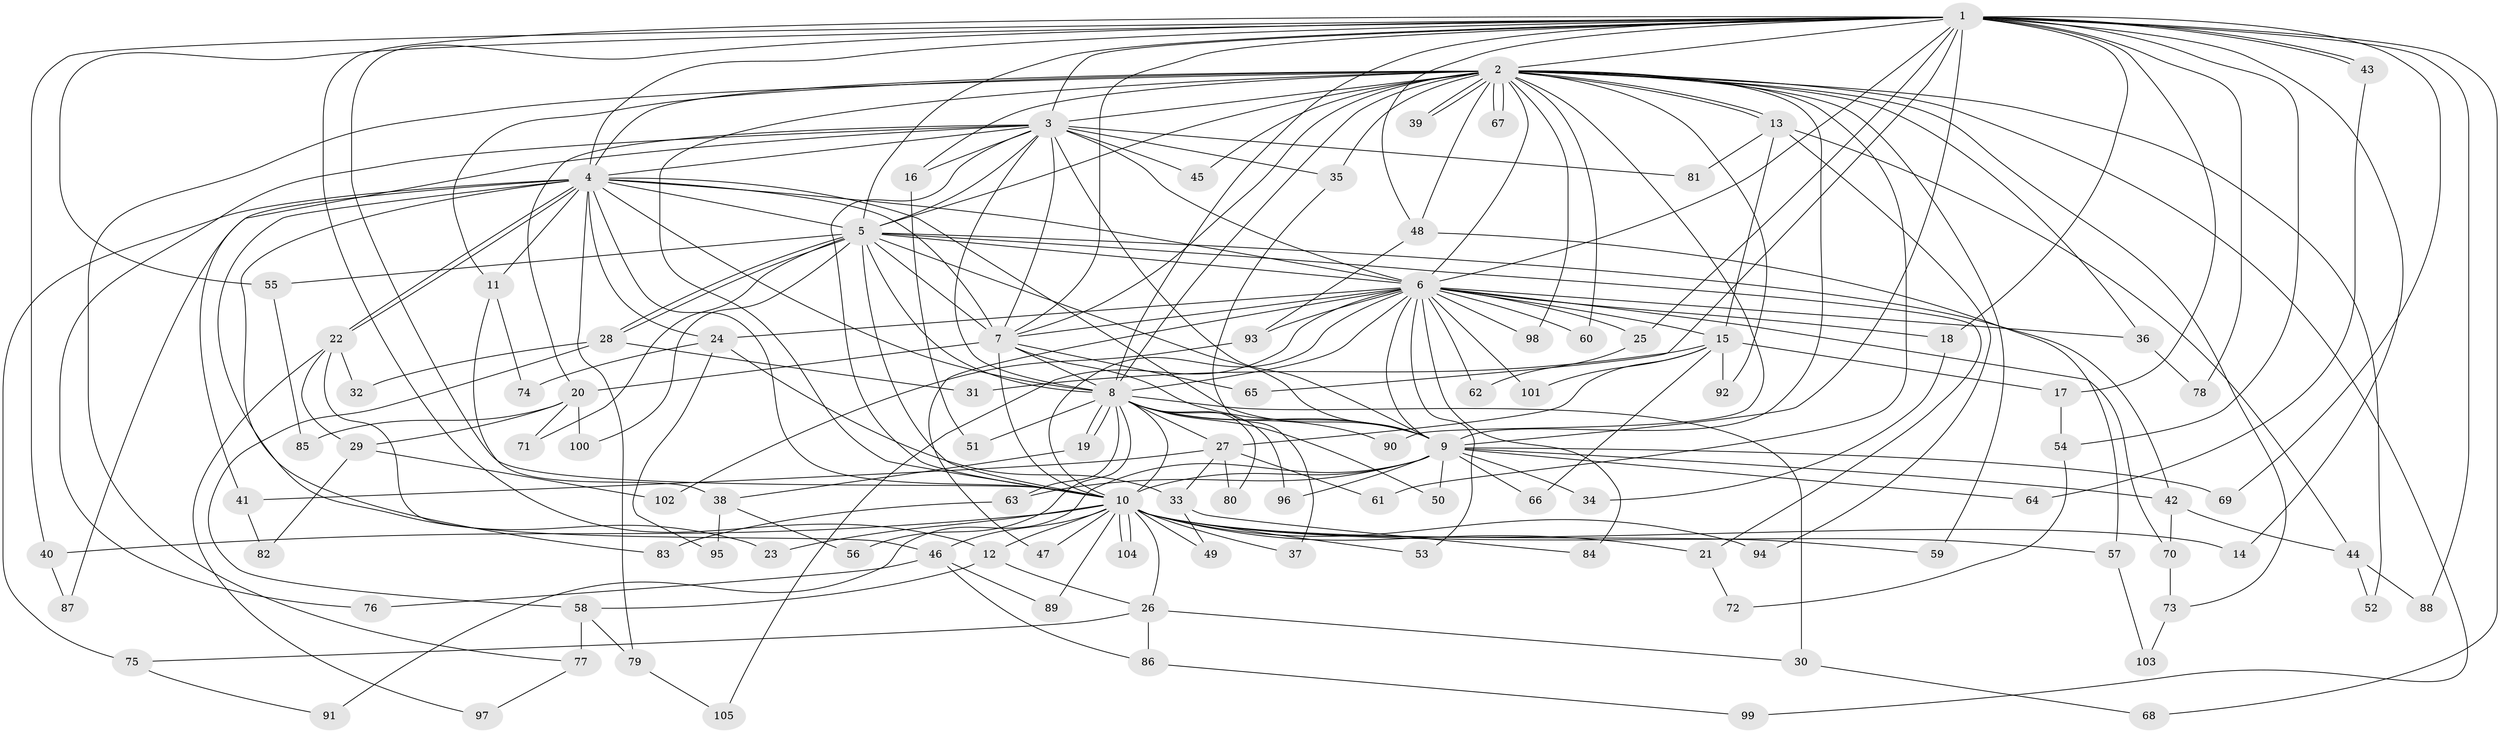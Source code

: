 // Generated by graph-tools (version 1.1) at 2025/11/02/27/25 16:11:01]
// undirected, 105 vertices, 235 edges
graph export_dot {
graph [start="1"]
  node [color=gray90,style=filled];
  1;
  2;
  3;
  4;
  5;
  6;
  7;
  8;
  9;
  10;
  11;
  12;
  13;
  14;
  15;
  16;
  17;
  18;
  19;
  20;
  21;
  22;
  23;
  24;
  25;
  26;
  27;
  28;
  29;
  30;
  31;
  32;
  33;
  34;
  35;
  36;
  37;
  38;
  39;
  40;
  41;
  42;
  43;
  44;
  45;
  46;
  47;
  48;
  49;
  50;
  51;
  52;
  53;
  54;
  55;
  56;
  57;
  58;
  59;
  60;
  61;
  62;
  63;
  64;
  65;
  66;
  67;
  68;
  69;
  70;
  71;
  72;
  73;
  74;
  75;
  76;
  77;
  78;
  79;
  80;
  81;
  82;
  83;
  84;
  85;
  86;
  87;
  88;
  89;
  90;
  91;
  92;
  93;
  94;
  95;
  96;
  97;
  98;
  99;
  100;
  101;
  102;
  103;
  104;
  105;
  1 -- 2;
  1 -- 3;
  1 -- 4;
  1 -- 5;
  1 -- 6;
  1 -- 7;
  1 -- 8;
  1 -- 9;
  1 -- 10;
  1 -- 12;
  1 -- 14;
  1 -- 17;
  1 -- 18;
  1 -- 25;
  1 -- 40;
  1 -- 43;
  1 -- 43;
  1 -- 48;
  1 -- 54;
  1 -- 55;
  1 -- 65;
  1 -- 68;
  1 -- 69;
  1 -- 78;
  1 -- 88;
  2 -- 3;
  2 -- 4;
  2 -- 5;
  2 -- 6;
  2 -- 7;
  2 -- 8;
  2 -- 9;
  2 -- 10;
  2 -- 11;
  2 -- 13;
  2 -- 13;
  2 -- 16;
  2 -- 35;
  2 -- 36;
  2 -- 39;
  2 -- 39;
  2 -- 45;
  2 -- 48;
  2 -- 52;
  2 -- 59;
  2 -- 60;
  2 -- 61;
  2 -- 67;
  2 -- 67;
  2 -- 73;
  2 -- 77;
  2 -- 90;
  2 -- 92;
  2 -- 98;
  2 -- 99;
  3 -- 4;
  3 -- 5;
  3 -- 6;
  3 -- 7;
  3 -- 8;
  3 -- 9;
  3 -- 10;
  3 -- 16;
  3 -- 20;
  3 -- 35;
  3 -- 41;
  3 -- 45;
  3 -- 76;
  3 -- 81;
  4 -- 5;
  4 -- 6;
  4 -- 7;
  4 -- 8;
  4 -- 9;
  4 -- 10;
  4 -- 11;
  4 -- 22;
  4 -- 22;
  4 -- 23;
  4 -- 24;
  4 -- 75;
  4 -- 79;
  4 -- 83;
  4 -- 87;
  5 -- 6;
  5 -- 7;
  5 -- 8;
  5 -- 9;
  5 -- 10;
  5 -- 21;
  5 -- 28;
  5 -- 28;
  5 -- 42;
  5 -- 55;
  5 -- 71;
  5 -- 100;
  6 -- 7;
  6 -- 8;
  6 -- 9;
  6 -- 10;
  6 -- 15;
  6 -- 18;
  6 -- 24;
  6 -- 25;
  6 -- 36;
  6 -- 47;
  6 -- 53;
  6 -- 60;
  6 -- 62;
  6 -- 70;
  6 -- 84;
  6 -- 93;
  6 -- 98;
  6 -- 101;
  6 -- 105;
  7 -- 8;
  7 -- 9;
  7 -- 10;
  7 -- 20;
  7 -- 65;
  8 -- 9;
  8 -- 10;
  8 -- 19;
  8 -- 19;
  8 -- 27;
  8 -- 30;
  8 -- 50;
  8 -- 51;
  8 -- 56;
  8 -- 63;
  8 -- 80;
  8 -- 90;
  8 -- 96;
  9 -- 10;
  9 -- 34;
  9 -- 42;
  9 -- 50;
  9 -- 63;
  9 -- 64;
  9 -- 66;
  9 -- 69;
  9 -- 91;
  9 -- 96;
  10 -- 12;
  10 -- 14;
  10 -- 21;
  10 -- 23;
  10 -- 26;
  10 -- 37;
  10 -- 40;
  10 -- 46;
  10 -- 47;
  10 -- 49;
  10 -- 53;
  10 -- 57;
  10 -- 59;
  10 -- 89;
  10 -- 94;
  10 -- 104;
  10 -- 104;
  11 -- 38;
  11 -- 74;
  12 -- 26;
  12 -- 58;
  13 -- 15;
  13 -- 44;
  13 -- 81;
  13 -- 94;
  15 -- 17;
  15 -- 27;
  15 -- 31;
  15 -- 66;
  15 -- 92;
  15 -- 101;
  16 -- 51;
  17 -- 54;
  18 -- 34;
  19 -- 38;
  20 -- 29;
  20 -- 71;
  20 -- 85;
  20 -- 100;
  21 -- 72;
  22 -- 29;
  22 -- 32;
  22 -- 46;
  22 -- 97;
  24 -- 33;
  24 -- 74;
  24 -- 95;
  25 -- 62;
  26 -- 30;
  26 -- 75;
  26 -- 86;
  27 -- 33;
  27 -- 41;
  27 -- 61;
  27 -- 80;
  28 -- 31;
  28 -- 32;
  28 -- 58;
  29 -- 82;
  29 -- 102;
  30 -- 68;
  33 -- 49;
  33 -- 84;
  35 -- 37;
  36 -- 78;
  38 -- 56;
  38 -- 95;
  40 -- 87;
  41 -- 82;
  42 -- 44;
  42 -- 70;
  43 -- 64;
  44 -- 52;
  44 -- 88;
  46 -- 76;
  46 -- 86;
  46 -- 89;
  48 -- 57;
  48 -- 93;
  54 -- 72;
  55 -- 85;
  57 -- 103;
  58 -- 77;
  58 -- 79;
  63 -- 83;
  70 -- 73;
  73 -- 103;
  75 -- 91;
  77 -- 97;
  79 -- 105;
  86 -- 99;
  93 -- 102;
}
